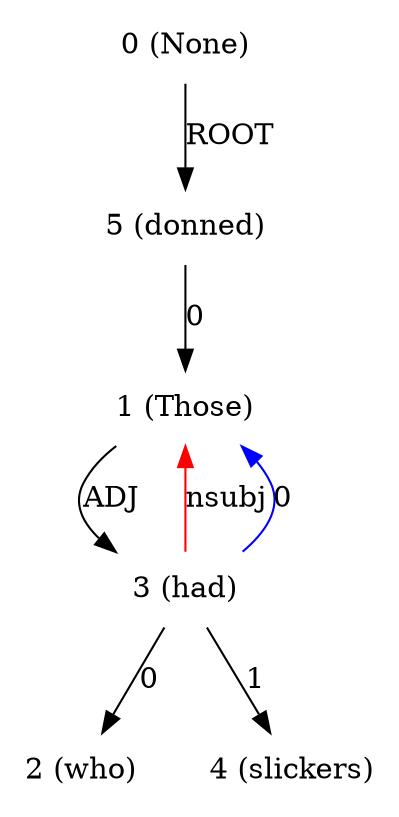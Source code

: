 digraph G{
edge [dir=forward]
node [shape=plaintext]

0 [label="0 (None)"]
0 -> 5 [label="ROOT"]
1 [label="1 (Those)"]
1 -> 3 [label="ADJ"]
3 -> 1 [label="nsubj", color="red"]
2 [label="2 (who)"]
3 [label="3 (had)"]
3 -> 4 [label="1"]
3 -> 2 [label="0"]
3 -> 1 [label="0", color="blue"]
4 [label="4 (slickers)"]
5 [label="5 (donned)"]
5 -> 1 [label="0"]
}
